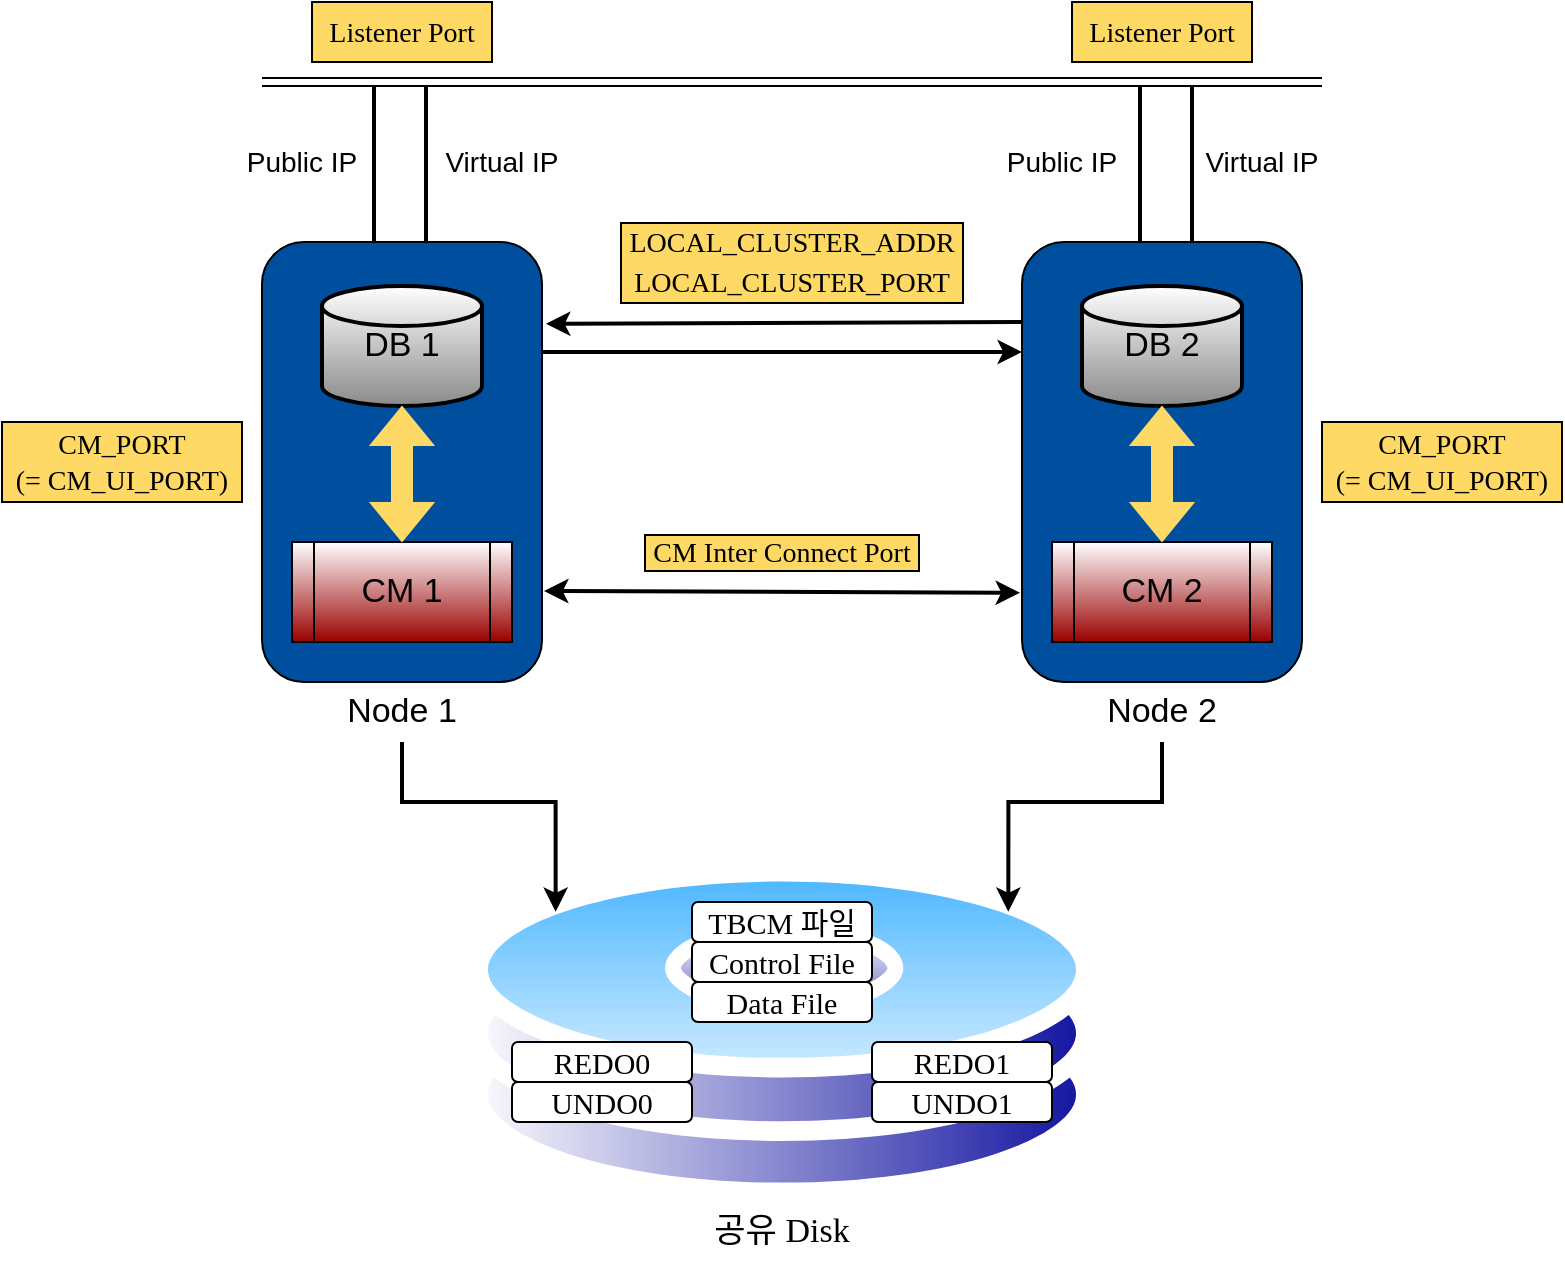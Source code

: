 <mxfile version="20.6.0" type="github">
  <diagram id="TvkTmIDw6KJ73KFfG2pD" name="페이지-1">
    <mxGraphModel dx="2249" dy="794" grid="1" gridSize="10" guides="1" tooltips="1" connect="1" arrows="1" fold="1" page="1" pageScale="1" pageWidth="827" pageHeight="1169" math="0" shadow="0">
      <root>
        <mxCell id="0" />
        <mxCell id="1" parent="0" />
        <mxCell id="aKETF5WyLUpgTDciv4r5-33" value="" style="aspect=fixed;perimeter=ellipsePerimeter;html=1;align=center;shadow=0;dashed=0;spacingTop=3;image;image=img/lib/active_directory/hard_disk.svg;strokeColor=default;fontSize=14;fillColor=#FFD966;gradientColor=#990000;" vertex="1" parent="1">
          <mxGeometry x="220" y="430" width="320" height="170.1" as="geometry" />
        </mxCell>
        <mxCell id="aKETF5WyLUpgTDciv4r5-1" value="" style="rounded=1;whiteSpace=wrap;html=1;rotation=90;fillColor=#004F9E;" vertex="1" parent="1">
          <mxGeometry x="80" y="160" width="220" height="140" as="geometry" />
        </mxCell>
        <mxCell id="aKETF5WyLUpgTDciv4r5-2" value="&lt;font style=&quot;font-size: 17px;&quot;&gt;DB 1&lt;/font&gt;" style="strokeWidth=2;html=1;shape=mxgraph.flowchart.database;whiteSpace=wrap;gradientColor=#8A8A8A;" vertex="1" parent="1">
          <mxGeometry x="150" y="142" width="80" height="60" as="geometry" />
        </mxCell>
        <mxCell id="aKETF5WyLUpgTDciv4r5-3" value="&lt;font style=&quot;font-size: 17px;&quot;&gt;CM 1&lt;/font&gt;" style="shape=process;whiteSpace=wrap;html=1;backgroundOutline=1;gradientColor=#990000;" vertex="1" parent="1">
          <mxGeometry x="135" y="270" width="110" height="50" as="geometry" />
        </mxCell>
        <mxCell id="aKETF5WyLUpgTDciv4r5-4" value="" style="shape=flexArrow;endArrow=classic;startArrow=classic;html=1;rounded=0;fontSize=17;entryX=0.5;entryY=1;entryDx=0;entryDy=0;entryPerimeter=0;exitX=0.5;exitY=0;exitDx=0;exitDy=0;strokeColor=#FFD966;fillColor=#FFD966;" edge="1" parent="1" source="aKETF5WyLUpgTDciv4r5-3" target="aKETF5WyLUpgTDciv4r5-2">
          <mxGeometry width="100" height="100" relative="1" as="geometry">
            <mxPoint x="200" y="310" as="sourcePoint" />
            <mxPoint x="300" y="210" as="targetPoint" />
          </mxGeometry>
        </mxCell>
        <mxCell id="aKETF5WyLUpgTDciv4r5-60" style="edgeStyle=orthogonalEdgeStyle;rounded=0;orthogonalLoop=1;jettySize=auto;html=1;entryX=0;entryY=0;entryDx=0;entryDy=0;strokeColor=#000000;strokeWidth=2;fontFamily=Tahoma;fontSize=17;fillColor=#FFD966;" edge="1" parent="1" source="aKETF5WyLUpgTDciv4r5-5" target="aKETF5WyLUpgTDciv4r5-33">
          <mxGeometry relative="1" as="geometry" />
        </mxCell>
        <mxCell id="aKETF5WyLUpgTDciv4r5-5" value="Node 1" style="text;html=1;strokeColor=none;fillColor=none;align=center;verticalAlign=middle;whiteSpace=wrap;rounded=0;fontSize=17;" vertex="1" parent="1">
          <mxGeometry x="160" y="340" width="60" height="30" as="geometry" />
        </mxCell>
        <mxCell id="aKETF5WyLUpgTDciv4r5-11" value="" style="shape=link;html=1;rounded=0;fontSize=17;" edge="1" parent="1">
          <mxGeometry width="100" relative="1" as="geometry">
            <mxPoint x="120" y="40" as="sourcePoint" />
            <mxPoint x="650" y="40" as="targetPoint" />
            <Array as="points">
              <mxPoint x="390" y="40" />
            </Array>
          </mxGeometry>
        </mxCell>
        <mxCell id="aKETF5WyLUpgTDciv4r5-12" value="" style="endArrow=none;html=1;rounded=0;fontSize=17;exitX=0;exitY=0.75;exitDx=0;exitDy=0;strokeWidth=2;" edge="1" parent="1">
          <mxGeometry width="50" height="50" relative="1" as="geometry">
            <mxPoint x="176" y="120" as="sourcePoint" />
            <mxPoint x="176" y="42" as="targetPoint" />
          </mxGeometry>
        </mxCell>
        <mxCell id="aKETF5WyLUpgTDciv4r5-13" value="&lt;font style=&quot;font-size: 14px;&quot;&gt;Public IP&lt;/font&gt;" style="text;html=1;strokeColor=none;fillColor=none;align=center;verticalAlign=middle;whiteSpace=wrap;rounded=0;fontSize=17;" vertex="1" parent="1">
          <mxGeometry x="110" y="65" width="60" height="29" as="geometry" />
        </mxCell>
        <mxCell id="aKETF5WyLUpgTDciv4r5-14" value="" style="endArrow=none;html=1;rounded=0;fontSize=17;exitX=0;exitY=0.75;exitDx=0;exitDy=0;strokeWidth=2;" edge="1" parent="1">
          <mxGeometry width="50" height="50" relative="1" as="geometry">
            <mxPoint x="202" y="120.5" as="sourcePoint" />
            <mxPoint x="202" y="42.5" as="targetPoint" />
          </mxGeometry>
        </mxCell>
        <mxCell id="aKETF5WyLUpgTDciv4r5-15" value="&lt;font style=&quot;font-size: 14px;&quot;&gt;Virtual IP&lt;/font&gt;" style="text;html=1;strokeColor=none;fillColor=none;align=center;verticalAlign=middle;whiteSpace=wrap;rounded=0;fontSize=17;" vertex="1" parent="1">
          <mxGeometry x="210" y="65" width="60" height="29" as="geometry" />
        </mxCell>
        <mxCell id="aKETF5WyLUpgTDciv4r5-21" value="&lt;font face=&quot;Tahoma&quot;&gt;CM_PORT&lt;br&gt;(= CM_UI_PORT)&lt;/font&gt;" style="text;html=1;strokeColor=default;fillColor=#FFD966;align=center;verticalAlign=middle;whiteSpace=wrap;rounded=0;fontSize=14;" vertex="1" parent="1">
          <mxGeometry x="-10" y="210" width="120" height="40" as="geometry" />
        </mxCell>
        <mxCell id="aKETF5WyLUpgTDciv4r5-22" value="" style="rounded=1;whiteSpace=wrap;html=1;rotation=90;fillColor=#004F9E;" vertex="1" parent="1">
          <mxGeometry x="460" y="160" width="220" height="140" as="geometry" />
        </mxCell>
        <mxCell id="aKETF5WyLUpgTDciv4r5-23" value="&lt;font style=&quot;font-size: 17px;&quot;&gt;DB 2&lt;/font&gt;" style="strokeWidth=2;html=1;shape=mxgraph.flowchart.database;whiteSpace=wrap;gradientColor=#8A8A8A;" vertex="1" parent="1">
          <mxGeometry x="530" y="142" width="80" height="60" as="geometry" />
        </mxCell>
        <mxCell id="aKETF5WyLUpgTDciv4r5-24" value="&lt;font style=&quot;font-size: 17px;&quot;&gt;CM 2&lt;/font&gt;" style="shape=process;whiteSpace=wrap;html=1;backgroundOutline=1;gradientColor=#990000;" vertex="1" parent="1">
          <mxGeometry x="515" y="270" width="110" height="50" as="geometry" />
        </mxCell>
        <mxCell id="aKETF5WyLUpgTDciv4r5-25" value="" style="shape=flexArrow;endArrow=classic;startArrow=classic;html=1;rounded=0;fontSize=17;entryX=0.5;entryY=1;entryDx=0;entryDy=0;entryPerimeter=0;exitX=0.5;exitY=0;exitDx=0;exitDy=0;strokeColor=#FFD966;fillColor=#FFD966;" edge="1" parent="1" source="aKETF5WyLUpgTDciv4r5-24" target="aKETF5WyLUpgTDciv4r5-23">
          <mxGeometry width="100" height="100" relative="1" as="geometry">
            <mxPoint x="580" y="310" as="sourcePoint" />
            <mxPoint x="680" y="210" as="targetPoint" />
          </mxGeometry>
        </mxCell>
        <mxCell id="aKETF5WyLUpgTDciv4r5-61" style="edgeStyle=orthogonalEdgeStyle;rounded=0;orthogonalLoop=1;jettySize=auto;html=1;entryX=1;entryY=0;entryDx=0;entryDy=0;strokeColor=#000000;strokeWidth=2;fontFamily=Tahoma;fontSize=17;fillColor=#FFD966;" edge="1" parent="1" source="aKETF5WyLUpgTDciv4r5-26" target="aKETF5WyLUpgTDciv4r5-33">
          <mxGeometry relative="1" as="geometry" />
        </mxCell>
        <mxCell id="aKETF5WyLUpgTDciv4r5-26" value="Node 2" style="text;html=1;strokeColor=none;fillColor=none;align=center;verticalAlign=middle;whiteSpace=wrap;rounded=0;fontSize=17;" vertex="1" parent="1">
          <mxGeometry x="540" y="340" width="60" height="30" as="geometry" />
        </mxCell>
        <mxCell id="aKETF5WyLUpgTDciv4r5-27" value="" style="endArrow=none;html=1;rounded=0;fontSize=17;exitX=0;exitY=0.75;exitDx=0;exitDy=0;strokeWidth=2;" edge="1" parent="1">
          <mxGeometry width="50" height="50" relative="1" as="geometry">
            <mxPoint x="559" y="120" as="sourcePoint" />
            <mxPoint x="559" y="42" as="targetPoint" />
          </mxGeometry>
        </mxCell>
        <mxCell id="aKETF5WyLUpgTDciv4r5-28" value="&lt;font style=&quot;font-size: 14px;&quot;&gt;Public IP&lt;/font&gt;" style="text;html=1;strokeColor=none;fillColor=none;align=center;verticalAlign=middle;whiteSpace=wrap;rounded=0;fontSize=17;" vertex="1" parent="1">
          <mxGeometry x="490" y="65" width="60" height="29" as="geometry" />
        </mxCell>
        <mxCell id="aKETF5WyLUpgTDciv4r5-29" value="" style="endArrow=none;html=1;rounded=0;fontSize=17;exitX=0;exitY=0.75;exitDx=0;exitDy=0;strokeWidth=2;" edge="1" parent="1">
          <mxGeometry width="50" height="50" relative="1" as="geometry">
            <mxPoint x="585" y="120.5" as="sourcePoint" />
            <mxPoint x="585" y="42.5" as="targetPoint" />
          </mxGeometry>
        </mxCell>
        <mxCell id="aKETF5WyLUpgTDciv4r5-30" value="&lt;font style=&quot;font-size: 14px;&quot;&gt;Virtual IP&lt;/font&gt;" style="text;html=1;strokeColor=none;fillColor=none;align=center;verticalAlign=middle;whiteSpace=wrap;rounded=0;fontSize=17;" vertex="1" parent="1">
          <mxGeometry x="590" y="65" width="60" height="29" as="geometry" />
        </mxCell>
        <mxCell id="aKETF5WyLUpgTDciv4r5-31" value="&lt;font face=&quot;Tahoma&quot;&gt;CM_PORT&lt;br&gt;(= CM_UI_PORT)&lt;/font&gt;" style="text;html=1;strokeColor=default;fillColor=#FFD966;align=center;verticalAlign=middle;whiteSpace=wrap;rounded=0;fontSize=14;" vertex="1" parent="1">
          <mxGeometry x="650" y="210" width="120" height="40" as="geometry" />
        </mxCell>
        <mxCell id="aKETF5WyLUpgTDciv4r5-34" value="&lt;font face=&quot;Tahoma&quot;&gt;Listener Port&lt;/font&gt;" style="text;html=1;strokeColor=default;fillColor=#FFD966;align=center;verticalAlign=middle;whiteSpace=wrap;rounded=0;fontSize=14;" vertex="1" parent="1">
          <mxGeometry x="145" width="90" height="30" as="geometry" />
        </mxCell>
        <mxCell id="aKETF5WyLUpgTDciv4r5-35" value="&lt;font face=&quot;Tahoma&quot;&gt;Listener Port&lt;/font&gt;" style="text;html=1;strokeColor=default;fillColor=#FFD966;align=center;verticalAlign=middle;whiteSpace=wrap;rounded=0;fontSize=14;" vertex="1" parent="1">
          <mxGeometry x="525" width="90" height="30" as="geometry" />
        </mxCell>
        <mxCell id="aKETF5WyLUpgTDciv4r5-39" value="" style="endArrow=classic;startArrow=classic;html=1;rounded=0;strokeColor=#000000;strokeWidth=2;fontSize=14;fillColor=#FFD966;entryX=0.186;entryY=1;entryDx=0;entryDy=0;entryPerimeter=0;exitX=0.182;exitY=-0.014;exitDx=0;exitDy=0;exitPerimeter=0;" edge="1" parent="1">
          <mxGeometry width="50" height="50" relative="1" as="geometry">
            <mxPoint x="260.98" y="294.5" as="sourcePoint" />
            <mxPoint x="499.02" y="295.38" as="targetPoint" />
            <Array as="points" />
          </mxGeometry>
        </mxCell>
        <mxCell id="aKETF5WyLUpgTDciv4r5-42" value="" style="endArrow=classic;html=1;rounded=0;strokeColor=#000000;strokeWidth=2;fontSize=14;fillColor=#FFD966;entryX=0.25;entryY=1;entryDx=0;entryDy=0;exitX=0.25;exitY=0;exitDx=0;exitDy=0;" edge="1" parent="1" source="aKETF5WyLUpgTDciv4r5-1" target="aKETF5WyLUpgTDciv4r5-22">
          <mxGeometry width="50" height="50" relative="1" as="geometry">
            <mxPoint x="290" y="180" as="sourcePoint" />
            <mxPoint x="310" y="120" as="targetPoint" />
          </mxGeometry>
        </mxCell>
        <mxCell id="aKETF5WyLUpgTDciv4r5-43" value="" style="endArrow=classic;html=1;rounded=0;strokeColor=#000000;strokeWidth=2;fontSize=14;fillColor=#FFD966;exitX=0.182;exitY=1.014;exitDx=0;exitDy=0;exitPerimeter=0;entryX=0.186;entryY=-0.014;entryDx=0;entryDy=0;entryPerimeter=0;" edge="1" parent="1" target="aKETF5WyLUpgTDciv4r5-1">
          <mxGeometry width="50" height="50" relative="1" as="geometry">
            <mxPoint x="500.04" y="160.04" as="sourcePoint" />
            <mxPoint x="280" y="160" as="targetPoint" />
          </mxGeometry>
        </mxCell>
        <mxCell id="aKETF5WyLUpgTDciv4r5-45" value="&lt;div style=&quot;line-height: 140%;&quot;&gt;&lt;font face=&quot;Tahoma&quot;&gt;&amp;nbsp;LOCAL_CLUSTER_ADDR&amp;nbsp;&lt;/font&gt;&lt;/div&gt;&lt;div style=&quot;line-height: 140%;&quot;&gt;&lt;font face=&quot;Tahoma&quot;&gt;LOCAL_CLUSTER_PORT&lt;/font&gt;&lt;/div&gt;" style="text;html=1;strokeColor=none;fillColor=none;align=center;verticalAlign=middle;whiteSpace=wrap;rounded=0;labelBackgroundColor=#FFD966;labelBorderColor=default;fontSize=14;" vertex="1" parent="1">
          <mxGeometry x="270" y="110" width="230" height="40" as="geometry" />
        </mxCell>
        <mxCell id="aKETF5WyLUpgTDciv4r5-46" value="&lt;div&gt;&lt;font face=&quot;Tahoma&quot;&gt;&amp;nbsp;CM Inter Connect Port&amp;nbsp;&lt;/font&gt;&lt;/div&gt;" style="text;html=1;strokeColor=none;fillColor=none;align=center;verticalAlign=middle;whiteSpace=wrap;rounded=0;labelBackgroundColor=#FFD966;labelBorderColor=default;fontSize=14;" vertex="1" parent="1">
          <mxGeometry x="265" y="260" width="230" height="30" as="geometry" />
        </mxCell>
        <mxCell id="aKETF5WyLUpgTDciv4r5-54" value="" style="group" vertex="1" connectable="0" parent="1">
          <mxGeometry x="245" y="520" width="90" height="40" as="geometry" />
        </mxCell>
        <mxCell id="aKETF5WyLUpgTDciv4r5-52" value="&lt;font style=&quot;font-size: 15px;&quot;&gt;REDO0&lt;/font&gt;" style="rounded=1;whiteSpace=wrap;html=1;labelBackgroundColor=none;labelBorderColor=none;strokeColor=default;fontFamily=Tahoma;fontSize=15;fillColor=default;gradientColor=none;movable=1;resizable=1;rotatable=1;deletable=1;editable=1;connectable=1;" vertex="1" parent="aKETF5WyLUpgTDciv4r5-54">
          <mxGeometry width="90" height="20" as="geometry" />
        </mxCell>
        <mxCell id="aKETF5WyLUpgTDciv4r5-53" value="UNDO0" style="rounded=1;whiteSpace=wrap;html=1;labelBackgroundColor=none;labelBorderColor=none;strokeColor=default;fontFamily=Tahoma;fontSize=15;fillColor=default;gradientColor=none;movable=1;resizable=1;rotatable=1;deletable=1;editable=1;connectable=1;" vertex="1" parent="aKETF5WyLUpgTDciv4r5-54">
          <mxGeometry y="20" width="90" height="20" as="geometry" />
        </mxCell>
        <mxCell id="aKETF5WyLUpgTDciv4r5-56" value="" style="group" vertex="1" connectable="0" parent="1">
          <mxGeometry x="425" y="520" width="90" height="40" as="geometry" />
        </mxCell>
        <mxCell id="aKETF5WyLUpgTDciv4r5-50" value="&lt;font style=&quot;font-size: 15px;&quot;&gt;REDO1&lt;/font&gt;" style="rounded=1;whiteSpace=wrap;html=1;labelBackgroundColor=none;labelBorderColor=none;strokeColor=default;fontFamily=Tahoma;fontSize=15;fillColor=default;gradientColor=none;" vertex="1" parent="aKETF5WyLUpgTDciv4r5-56">
          <mxGeometry width="90" height="20" as="geometry" />
        </mxCell>
        <mxCell id="aKETF5WyLUpgTDciv4r5-51" value="UNDO1" style="rounded=1;whiteSpace=wrap;html=1;labelBackgroundColor=none;labelBorderColor=none;strokeColor=default;fontFamily=Tahoma;fontSize=15;fillColor=default;gradientColor=none;" vertex="1" parent="aKETF5WyLUpgTDciv4r5-56">
          <mxGeometry y="20" width="90" height="20" as="geometry" />
        </mxCell>
        <mxCell id="aKETF5WyLUpgTDciv4r5-57" value="" style="group" vertex="1" connectable="0" parent="1">
          <mxGeometry x="335" y="450" width="90" height="60" as="geometry" />
        </mxCell>
        <mxCell id="aKETF5WyLUpgTDciv4r5-47" value="&lt;font style=&quot;font-size: 15px;&quot;&gt;TBCM 파일&lt;/font&gt;" style="rounded=1;whiteSpace=wrap;html=1;labelBackgroundColor=none;labelBorderColor=none;strokeColor=default;fontFamily=Tahoma;fontSize=15;fillColor=default;gradientColor=none;" vertex="1" parent="aKETF5WyLUpgTDciv4r5-57">
          <mxGeometry width="90" height="20" as="geometry" />
        </mxCell>
        <mxCell id="aKETF5WyLUpgTDciv4r5-48" value="Control File" style="rounded=1;whiteSpace=wrap;html=1;labelBackgroundColor=none;labelBorderColor=none;strokeColor=default;fontFamily=Tahoma;fontSize=15;fillColor=default;gradientColor=none;" vertex="1" parent="aKETF5WyLUpgTDciv4r5-57">
          <mxGeometry y="20" width="90" height="20" as="geometry" />
        </mxCell>
        <mxCell id="aKETF5WyLUpgTDciv4r5-49" value="&lt;font style=&quot;font-size: 15px;&quot;&gt;Data File&lt;/font&gt;" style="rounded=1;whiteSpace=wrap;html=1;labelBackgroundColor=none;labelBorderColor=none;strokeColor=default;fontFamily=Tahoma;fontSize=15;fillColor=default;gradientColor=none;" vertex="1" parent="aKETF5WyLUpgTDciv4r5-57">
          <mxGeometry y="40" width="90" height="20" as="geometry" />
        </mxCell>
        <mxCell id="aKETF5WyLUpgTDciv4r5-58" value="공유 Disk" style="text;html=1;strokeColor=none;fillColor=none;align=center;verticalAlign=middle;whiteSpace=wrap;rounded=0;labelBackgroundColor=none;labelBorderColor=none;fontFamily=Tahoma;fontSize=17;" vertex="1" parent="1">
          <mxGeometry x="340" y="600.1" width="80" height="30" as="geometry" />
        </mxCell>
      </root>
    </mxGraphModel>
  </diagram>
</mxfile>
